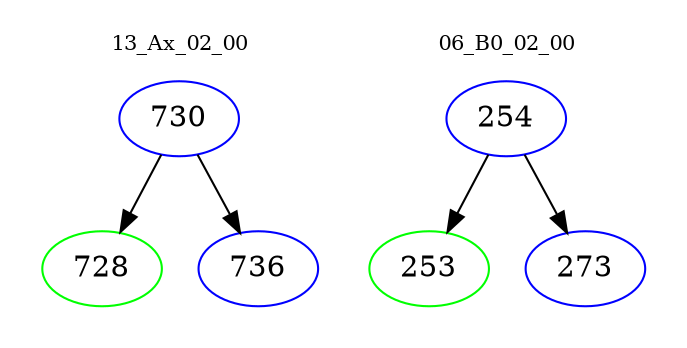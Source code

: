 digraph{
subgraph cluster_0 {
color = white
label = "13_Ax_02_00";
fontsize=10;
T0_730 [label="730", color="blue"]
T0_730 -> T0_728 [color="black"]
T0_728 [label="728", color="green"]
T0_730 -> T0_736 [color="black"]
T0_736 [label="736", color="blue"]
}
subgraph cluster_1 {
color = white
label = "06_B0_02_00";
fontsize=10;
T1_254 [label="254", color="blue"]
T1_254 -> T1_253 [color="black"]
T1_253 [label="253", color="green"]
T1_254 -> T1_273 [color="black"]
T1_273 [label="273", color="blue"]
}
}
